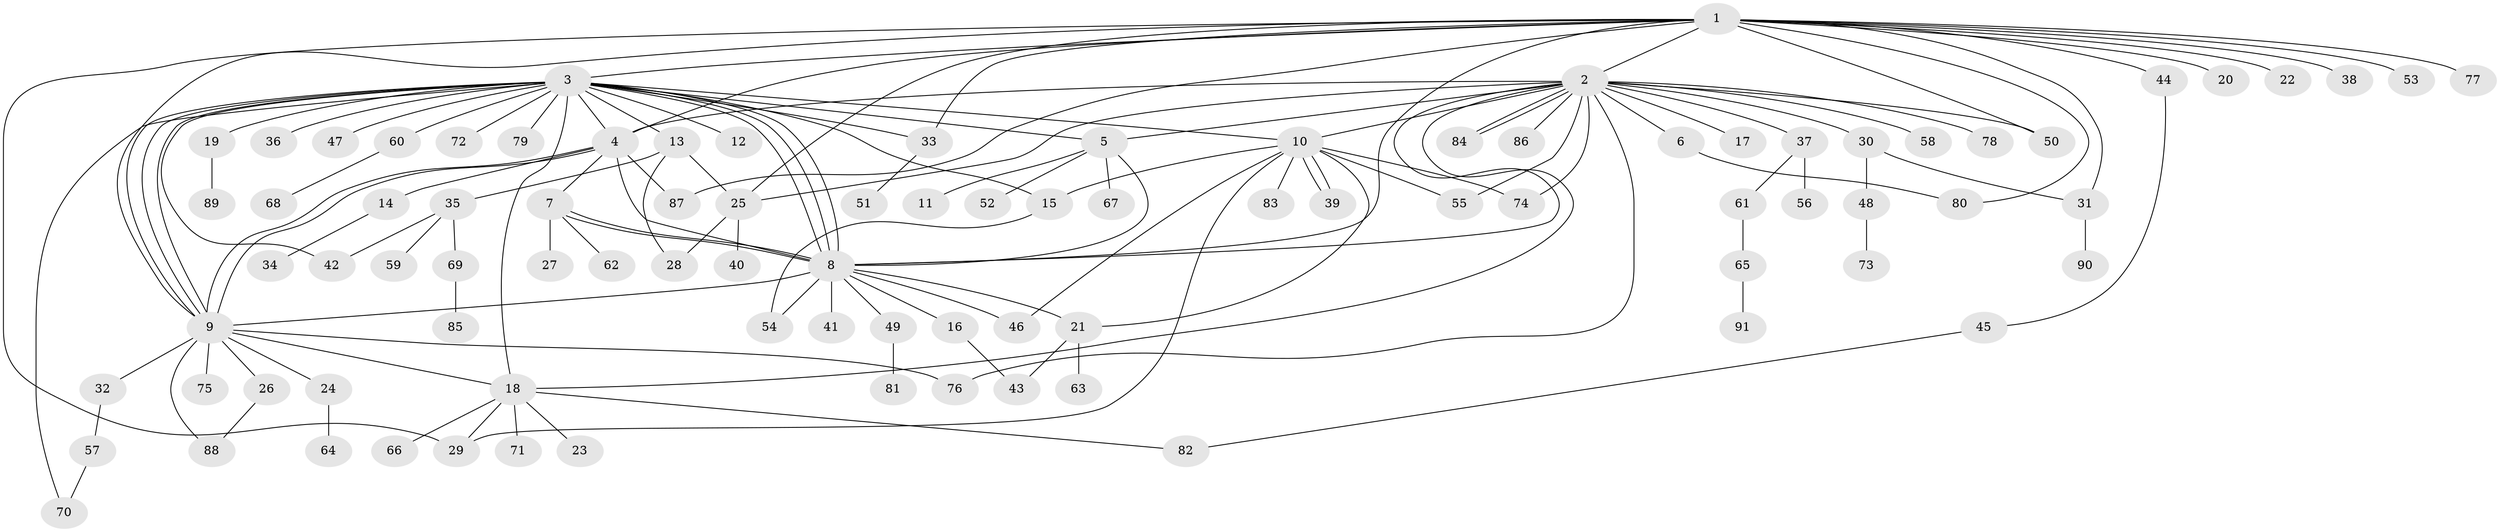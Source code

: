// Generated by graph-tools (version 1.1) at 2025/26/03/09/25 03:26:00]
// undirected, 91 vertices, 134 edges
graph export_dot {
graph [start="1"]
  node [color=gray90,style=filled];
  1;
  2;
  3;
  4;
  5;
  6;
  7;
  8;
  9;
  10;
  11;
  12;
  13;
  14;
  15;
  16;
  17;
  18;
  19;
  20;
  21;
  22;
  23;
  24;
  25;
  26;
  27;
  28;
  29;
  30;
  31;
  32;
  33;
  34;
  35;
  36;
  37;
  38;
  39;
  40;
  41;
  42;
  43;
  44;
  45;
  46;
  47;
  48;
  49;
  50;
  51;
  52;
  53;
  54;
  55;
  56;
  57;
  58;
  59;
  60;
  61;
  62;
  63;
  64;
  65;
  66;
  67;
  68;
  69;
  70;
  71;
  72;
  73;
  74;
  75;
  76;
  77;
  78;
  79;
  80;
  81;
  82;
  83;
  84;
  85;
  86;
  87;
  88;
  89;
  90;
  91;
  1 -- 2;
  1 -- 3;
  1 -- 4;
  1 -- 8;
  1 -- 9;
  1 -- 20;
  1 -- 22;
  1 -- 25;
  1 -- 29;
  1 -- 31;
  1 -- 33;
  1 -- 38;
  1 -- 44;
  1 -- 50;
  1 -- 53;
  1 -- 77;
  1 -- 80;
  1 -- 87;
  2 -- 4;
  2 -- 5;
  2 -- 6;
  2 -- 8;
  2 -- 10;
  2 -- 17;
  2 -- 18;
  2 -- 25;
  2 -- 30;
  2 -- 37;
  2 -- 50;
  2 -- 55;
  2 -- 58;
  2 -- 74;
  2 -- 76;
  2 -- 78;
  2 -- 84;
  2 -- 84;
  2 -- 86;
  3 -- 4;
  3 -- 5;
  3 -- 8;
  3 -- 8;
  3 -- 8;
  3 -- 9;
  3 -- 9;
  3 -- 9;
  3 -- 10;
  3 -- 12;
  3 -- 13;
  3 -- 15;
  3 -- 18;
  3 -- 19;
  3 -- 33;
  3 -- 36;
  3 -- 42;
  3 -- 47;
  3 -- 60;
  3 -- 70;
  3 -- 72;
  3 -- 79;
  4 -- 7;
  4 -- 8;
  4 -- 9;
  4 -- 9;
  4 -- 14;
  4 -- 87;
  5 -- 8;
  5 -- 11;
  5 -- 52;
  5 -- 67;
  6 -- 80;
  7 -- 8;
  7 -- 8;
  7 -- 27;
  7 -- 62;
  8 -- 9;
  8 -- 16;
  8 -- 21;
  8 -- 41;
  8 -- 46;
  8 -- 49;
  8 -- 54;
  9 -- 18;
  9 -- 24;
  9 -- 26;
  9 -- 32;
  9 -- 75;
  9 -- 76;
  9 -- 88;
  10 -- 15;
  10 -- 21;
  10 -- 29;
  10 -- 39;
  10 -- 39;
  10 -- 46;
  10 -- 55;
  10 -- 74;
  10 -- 83;
  13 -- 25;
  13 -- 28;
  13 -- 35;
  14 -- 34;
  15 -- 54;
  16 -- 43;
  18 -- 23;
  18 -- 29;
  18 -- 66;
  18 -- 71;
  18 -- 82;
  19 -- 89;
  21 -- 43;
  21 -- 63;
  24 -- 64;
  25 -- 28;
  25 -- 40;
  26 -- 88;
  30 -- 31;
  30 -- 48;
  31 -- 90;
  32 -- 57;
  33 -- 51;
  35 -- 42;
  35 -- 59;
  35 -- 69;
  37 -- 56;
  37 -- 61;
  44 -- 45;
  45 -- 82;
  48 -- 73;
  49 -- 81;
  57 -- 70;
  60 -- 68;
  61 -- 65;
  65 -- 91;
  69 -- 85;
}
